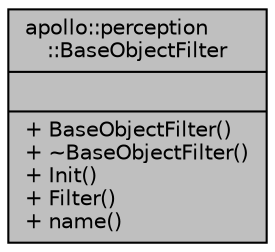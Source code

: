 digraph "apollo::perception::BaseObjectFilter"
{
  edge [fontname="Helvetica",fontsize="10",labelfontname="Helvetica",labelfontsize="10"];
  node [fontname="Helvetica",fontsize="10",shape=record];
  Node1 [label="{apollo::perception\l::BaseObjectFilter\n||+ BaseObjectFilter()\l+ ~BaseObjectFilter()\l+ Init()\l+ Filter()\l+ name()\l}",height=0.2,width=0.4,color="black", fillcolor="grey75", style="filled" fontcolor="black"];
}
